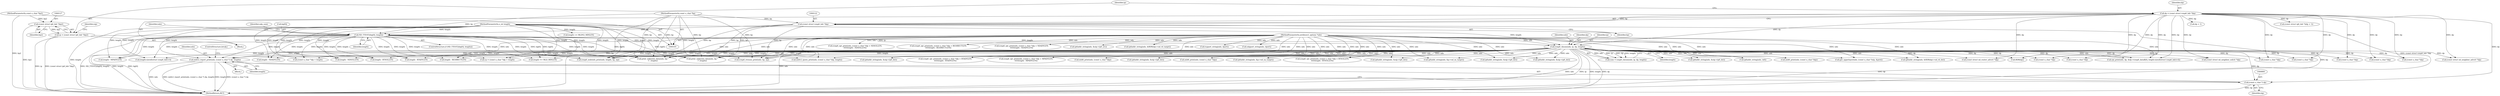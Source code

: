 digraph "0_tcpdump_67c7126062d59729cd421bb38f9594015c9907ba@pointer" {
"1000797" [label="(Call,mldv2_report_print(ndo, (const u_char *) dp, length))"];
"1000171" [label="(Call,icmp6_cksum(ndo, ip, dp, length))"];
"1000106" [label="(MethodParameterIn,netdissect_options *ndo)"];
"1000124" [label="(Call,ip = (const struct ip6_hdr *)bp2)"];
"1000126" [label="(Call,(const struct ip6_hdr *)bp2)"];
"1000109" [label="(MethodParameterIn,const u_char *bp2)"];
"1000119" [label="(Call,dp = (const struct icmp6_hdr *)bp)"];
"1000121" [label="(Call,(const struct icmp6_hdr *)bp)"];
"1000107" [label="(MethodParameterIn,const u_char *bp)"];
"1000156" [label="(Call,ND_TTEST2(bp[0], length))"];
"1000108" [label="(MethodParameterIn,u_int length)"];
"1000799" [label="(Call,(const u_char *) dp)"];
"1000780" [label="(Call,icmp6_rrenum_print(ndo, bp, ep))"];
"1000851" [label="(Call,cp = (const u_char *)dp + length)"];
"1000156" [label="(Call,ND_TTEST2(bp[0], length))"];
"1000163" [label="(Identifier,udp_sum)"];
"1000384" [label="(Call,ip6addr_string(ndo, &oip->ip6_dst))"];
"1000654" [label="(Call,ip6addr_string(ndo, &p->nd_ns_target))"];
"1000107" [label="(MethodParameterIn,const u_char *bp)"];
"1000125" [label="(Identifier,ip)"];
"1000292" [label="(Call,ip6addr_string(ndo, &oip->ip6_dst))"];
"1000717" [label="(Call,icmp6_opt_print(ndo, (const u_char *)dp + NDADVLEN,\n\t\t\t\t\tlength - NDADVLEN))"];
"1000854" [label="(Call,(const u_char *)dp)"];
"1000312" [label="(Call,ip6addr_string(ndo, &oip->ip6_src))"];
"1000882" [label="(Call,ip6addr_string(ndo, in6))"];
"1000172" [label="(Identifier,ndo)"];
"1000582" [label="(Call,(const u_char *)dp)"];
"1000587" [label="(Call,mld6_print(ndo, (const u_char *)dp))"];
"1000964" [label="(Call,rpl_print(ndo, dp, &dp->icmp6_data8[0], length-sizeof(struct icmp6_hdr)+4))"];
"1000853" [label="(Call,(const u_char *)dp + length)"];
"1000801" [label="(Identifier,dp)"];
"1000756" [label="(Call,ip6addr_string(ndo, &RDR(dp)->nd_rd_target))"];
"1000356" [label="(Call,tcpport_string(ndo, dport))"];
"1000549" [label="(Call,mld6_print(ndo, (const u_char *)dp))"];
"1000306" [label="(Call,ip6addr_string(ndo, &oip->ip6_dst))"];
"1000580" [label="(Call,mld6_print(ndo, (const u_char *)dp))"];
"1000123" [label="(Identifier,bp)"];
"1000373" [label="(Call,udpport_string(ndo, dport))"];
"1000693" [label="(Call,ip6addr_string(ndo, &p->nd_na_target))"];
"1000959" [label="(Call,length - MPADVLEN)"];
"1000599" [label="(Call,icmp6_opt_print(ndo, (const u_char *)dp + RTSOLLEN,\n\t\t\t\t\tlength - RTSOLLEN))"];
"1000973" [label="(Call,length-sizeof(struct icmp6_hdr)+4)"];
"1000681" [label="(Call,(const struct nd_neighbor_advert *)dp)"];
"1000367" [label="(Call,ip6addr_string(ndo, &oip->ip6_dst))"];
"1000131" [label="(Call,(const struct ip6_hdr *)(dp + 1))"];
"1000174" [label="(Identifier,dp)"];
"1000350" [label="(Call,ip6addr_string(ndo, &oip->ip6_dst))"];
"1000731" [label="(Call,RDR(dp))"];
"1000126" [label="(Call,(const struct ip6_hdr *)bp2)"];
"1000551" [label="(Call,(const u_char *)dp)"];
"1000797" [label="(Call,mldv2_report_print(ndo, (const u_char *) dp, length))"];
"1000566" [label="(Call,(const u_char *)dp)"];
"1000160" [label="(Identifier,length)"];
"1000119" [label="(Call,dp = (const struct icmp6_hdr *)bp)"];
"1000324" [label="(Call,get_upperlayer(ndo, (const u_char *)oip, &prot))"];
"1000157" [label="(Call,bp[0])"];
"1000589" [label="(Call,(const u_char *)dp)"];
"1000739" [label="(Call,ip6addr_string(ndo, &RDR(dp)->nd_rd_dst))"];
"1000128" [label="(Identifier,bp2)"];
"1000111" [label="(Block,)"];
"1000606" [label="(Call,length - RTSOLLEN)"];
"1000619" [label="(Call,(const struct nd_router_advert *)dp)"];
"1000130" [label="(Identifier,oip)"];
"1000798" [label="(Identifier,ndo)"];
"1000169" [label="(Call,sum = icmp6_cksum(ndo, ip, dp, length))"];
"1000642" [label="(Call,(const struct nd_neighbor_solicit *)dp)"];
"1000109" [label="(MethodParameterIn,const u_char *bp2)"];
"1000445" [label="(Call,ip6addr_string(ndo, &oip->ip6_dst))"];
"1000545" [label="(Call,length == MLD_MINLEN)"];
"1000564" [label="(Call,mldv2_query_print(ndo, (const u_char *)dp, length))"];
"1000121" [label="(Call,(const struct icmp6_hdr *)bp)"];
"1000633" [label="(Call,length - RTADVLEN)"];
"1000775" [label="(Call,length - REDIRECTLEN)"];
"1000626" [label="(Call,icmp6_opt_print(ndo, (const u_char *)dp + RTADVLEN,\n\t\t\t\t\tlength - RTADVLEN))"];
"1000120" [label="(Identifier,dp)"];
"1000799" [label="(Call,(const u_char *) dp)"];
"1000665" [label="(Call,icmp6_opt_print(ndo, (const u_char *)dp + NDSOLLEN,\n\t\t\t\t\tlength - NDSOLLEN))"];
"1000124" [label="(Call,ip = (const struct ip6_hdr *)bp2)"];
"1000197" [label="(Identifier,ndo)"];
"1000768" [label="(Call,icmp6_opt_print(ndo, (const u_char *)dp + REDIRECTLEN,\n\t\t\t\t\tlength - REDIRECTLEN))"];
"1000175" [label="(Identifier,length)"];
"1000155" [label="(ControlStructure,if (ND_TTEST2(bp[0], length)))"];
"1000803" [label="(ControlStructure,break;)"];
"1000108" [label="(MethodParameterIn,u_int length)"];
"1000724" [label="(Call,length - NDADVLEN)"];
"1000672" [label="(Call,length - NDSOLLEN)"];
"1000556" [label="(Call,length >= MLDV2_MINLEN)"];
"1000602" [label="(Call,(const u_char *)dp)"];
"1000802" [label="(Identifier,length)"];
"1000262" [label="(Block,)"];
"1000133" [label="(Call,dp + 1)"];
"1000787" [label="(Call,icmp6_nodeinfo_print(ndo, length, bp, ep))"];
"1000173" [label="(Identifier,ip)"];
"1000952" [label="(Call,icmp6_opt_print(ndo, (const u_char *)dp + MPADVLEN,\n\t\t\t\t\tlength - MPADVLEN))"];
"1001016" [label="(MethodReturn,RET)"];
"1000993" [label="(Call,print_unknown_data(ndo, bp,\"\n\t\", length))"];
"1000106" [label="(MethodParameterIn,netdissect_options *ndo)"];
"1000171" [label="(Call,icmp6_cksum(ndo, ip, dp, length))"];
"1000955" [label="(Call,(const u_char *)dp)"];
"1000405" [label="(Call,print_unknown_data(ndo, bp,\"\n\t\",length))"];
"1000797" -> "1000262"  [label="AST: "];
"1000797" -> "1000802"  [label="CFG: "];
"1000798" -> "1000797"  [label="AST: "];
"1000799" -> "1000797"  [label="AST: "];
"1000802" -> "1000797"  [label="AST: "];
"1000803" -> "1000797"  [label="CFG: "];
"1000797" -> "1001016"  [label="DDG: length"];
"1000797" -> "1001016"  [label="DDG: (const u_char *) dp"];
"1000797" -> "1001016"  [label="DDG: ndo"];
"1000797" -> "1001016"  [label="DDG: mldv2_report_print(ndo, (const u_char *) dp, length)"];
"1000171" -> "1000797"  [label="DDG: ndo"];
"1000171" -> "1000797"  [label="DDG: length"];
"1000106" -> "1000797"  [label="DDG: ndo"];
"1000799" -> "1000797"  [label="DDG: dp"];
"1000156" -> "1000797"  [label="DDG: length"];
"1000108" -> "1000797"  [label="DDG: length"];
"1000171" -> "1000169"  [label="AST: "];
"1000171" -> "1000175"  [label="CFG: "];
"1000172" -> "1000171"  [label="AST: "];
"1000173" -> "1000171"  [label="AST: "];
"1000174" -> "1000171"  [label="AST: "];
"1000175" -> "1000171"  [label="AST: "];
"1000169" -> "1000171"  [label="CFG: "];
"1000171" -> "1001016"  [label="DDG: ndo"];
"1000171" -> "1001016"  [label="DDG: ip"];
"1000171" -> "1001016"  [label="DDG: length"];
"1000171" -> "1001016"  [label="DDG: dp"];
"1000171" -> "1000169"  [label="DDG: ndo"];
"1000171" -> "1000169"  [label="DDG: ip"];
"1000171" -> "1000169"  [label="DDG: dp"];
"1000171" -> "1000169"  [label="DDG: length"];
"1000106" -> "1000171"  [label="DDG: ndo"];
"1000124" -> "1000171"  [label="DDG: ip"];
"1000119" -> "1000171"  [label="DDG: dp"];
"1000156" -> "1000171"  [label="DDG: length"];
"1000108" -> "1000171"  [label="DDG: length"];
"1000171" -> "1000292"  [label="DDG: ndo"];
"1000171" -> "1000306"  [label="DDG: ndo"];
"1000171" -> "1000324"  [label="DDG: ndo"];
"1000171" -> "1000350"  [label="DDG: ndo"];
"1000171" -> "1000367"  [label="DDG: ndo"];
"1000171" -> "1000384"  [label="DDG: ndo"];
"1000171" -> "1000405"  [label="DDG: ndo"];
"1000171" -> "1000405"  [label="DDG: length"];
"1000171" -> "1000445"  [label="DDG: ndo"];
"1000171" -> "1000545"  [label="DDG: length"];
"1000171" -> "1000549"  [label="DDG: ndo"];
"1000171" -> "1000551"  [label="DDG: dp"];
"1000171" -> "1000564"  [label="DDG: ndo"];
"1000171" -> "1000566"  [label="DDG: dp"];
"1000171" -> "1000580"  [label="DDG: ndo"];
"1000171" -> "1000582"  [label="DDG: dp"];
"1000171" -> "1000587"  [label="DDG: ndo"];
"1000171" -> "1000589"  [label="DDG: dp"];
"1000171" -> "1000599"  [label="DDG: ndo"];
"1000171" -> "1000602"  [label="DDG: dp"];
"1000171" -> "1000606"  [label="DDG: length"];
"1000171" -> "1000619"  [label="DDG: dp"];
"1000171" -> "1000626"  [label="DDG: ndo"];
"1000171" -> "1000633"  [label="DDG: length"];
"1000171" -> "1000642"  [label="DDG: dp"];
"1000171" -> "1000654"  [label="DDG: ndo"];
"1000171" -> "1000672"  [label="DDG: length"];
"1000171" -> "1000681"  [label="DDG: dp"];
"1000171" -> "1000693"  [label="DDG: ndo"];
"1000171" -> "1000724"  [label="DDG: length"];
"1000171" -> "1000731"  [label="DDG: dp"];
"1000171" -> "1000739"  [label="DDG: ndo"];
"1000171" -> "1000775"  [label="DDG: length"];
"1000171" -> "1000780"  [label="DDG: ndo"];
"1000171" -> "1000787"  [label="DDG: ndo"];
"1000171" -> "1000787"  [label="DDG: length"];
"1000171" -> "1000799"  [label="DDG: dp"];
"1000171" -> "1000851"  [label="DDG: length"];
"1000171" -> "1000854"  [label="DDG: dp"];
"1000171" -> "1000853"  [label="DDG: length"];
"1000171" -> "1000882"  [label="DDG: ndo"];
"1000171" -> "1000952"  [label="DDG: ndo"];
"1000171" -> "1000955"  [label="DDG: dp"];
"1000171" -> "1000959"  [label="DDG: length"];
"1000171" -> "1000964"  [label="DDG: ndo"];
"1000171" -> "1000964"  [label="DDG: dp"];
"1000171" -> "1000973"  [label="DDG: length"];
"1000171" -> "1000993"  [label="DDG: ndo"];
"1000171" -> "1000993"  [label="DDG: length"];
"1000106" -> "1000105"  [label="AST: "];
"1000106" -> "1001016"  [label="DDG: ndo"];
"1000106" -> "1000292"  [label="DDG: ndo"];
"1000106" -> "1000306"  [label="DDG: ndo"];
"1000106" -> "1000312"  [label="DDG: ndo"];
"1000106" -> "1000324"  [label="DDG: ndo"];
"1000106" -> "1000350"  [label="DDG: ndo"];
"1000106" -> "1000356"  [label="DDG: ndo"];
"1000106" -> "1000367"  [label="DDG: ndo"];
"1000106" -> "1000373"  [label="DDG: ndo"];
"1000106" -> "1000384"  [label="DDG: ndo"];
"1000106" -> "1000405"  [label="DDG: ndo"];
"1000106" -> "1000445"  [label="DDG: ndo"];
"1000106" -> "1000549"  [label="DDG: ndo"];
"1000106" -> "1000564"  [label="DDG: ndo"];
"1000106" -> "1000580"  [label="DDG: ndo"];
"1000106" -> "1000587"  [label="DDG: ndo"];
"1000106" -> "1000599"  [label="DDG: ndo"];
"1000106" -> "1000626"  [label="DDG: ndo"];
"1000106" -> "1000654"  [label="DDG: ndo"];
"1000106" -> "1000665"  [label="DDG: ndo"];
"1000106" -> "1000693"  [label="DDG: ndo"];
"1000106" -> "1000717"  [label="DDG: ndo"];
"1000106" -> "1000739"  [label="DDG: ndo"];
"1000106" -> "1000756"  [label="DDG: ndo"];
"1000106" -> "1000768"  [label="DDG: ndo"];
"1000106" -> "1000780"  [label="DDG: ndo"];
"1000106" -> "1000787"  [label="DDG: ndo"];
"1000106" -> "1000882"  [label="DDG: ndo"];
"1000106" -> "1000952"  [label="DDG: ndo"];
"1000106" -> "1000964"  [label="DDG: ndo"];
"1000106" -> "1000993"  [label="DDG: ndo"];
"1000124" -> "1000111"  [label="AST: "];
"1000124" -> "1000126"  [label="CFG: "];
"1000125" -> "1000124"  [label="AST: "];
"1000126" -> "1000124"  [label="AST: "];
"1000130" -> "1000124"  [label="CFG: "];
"1000124" -> "1001016"  [label="DDG: (const struct ip6_hdr *)bp2"];
"1000124" -> "1001016"  [label="DDG: ip"];
"1000126" -> "1000124"  [label="DDG: bp2"];
"1000126" -> "1000128"  [label="CFG: "];
"1000127" -> "1000126"  [label="AST: "];
"1000128" -> "1000126"  [label="AST: "];
"1000126" -> "1001016"  [label="DDG: bp2"];
"1000109" -> "1000126"  [label="DDG: bp2"];
"1000109" -> "1000105"  [label="AST: "];
"1000109" -> "1001016"  [label="DDG: bp2"];
"1000119" -> "1000111"  [label="AST: "];
"1000119" -> "1000121"  [label="CFG: "];
"1000120" -> "1000119"  [label="AST: "];
"1000121" -> "1000119"  [label="AST: "];
"1000125" -> "1000119"  [label="CFG: "];
"1000119" -> "1001016"  [label="DDG: (const struct icmp6_hdr *)bp"];
"1000121" -> "1000119"  [label="DDG: bp"];
"1000119" -> "1000131"  [label="DDG: dp"];
"1000119" -> "1000133"  [label="DDG: dp"];
"1000119" -> "1000551"  [label="DDG: dp"];
"1000119" -> "1000566"  [label="DDG: dp"];
"1000119" -> "1000582"  [label="DDG: dp"];
"1000119" -> "1000589"  [label="DDG: dp"];
"1000119" -> "1000602"  [label="DDG: dp"];
"1000119" -> "1000619"  [label="DDG: dp"];
"1000119" -> "1000642"  [label="DDG: dp"];
"1000119" -> "1000681"  [label="DDG: dp"];
"1000119" -> "1000731"  [label="DDG: dp"];
"1000119" -> "1000799"  [label="DDG: dp"];
"1000119" -> "1000854"  [label="DDG: dp"];
"1000119" -> "1000955"  [label="DDG: dp"];
"1000119" -> "1000964"  [label="DDG: dp"];
"1000121" -> "1000123"  [label="CFG: "];
"1000122" -> "1000121"  [label="AST: "];
"1000123" -> "1000121"  [label="AST: "];
"1000121" -> "1001016"  [label="DDG: bp"];
"1000107" -> "1000121"  [label="DDG: bp"];
"1000121" -> "1000156"  [label="DDG: bp"];
"1000121" -> "1000405"  [label="DDG: bp"];
"1000121" -> "1000780"  [label="DDG: bp"];
"1000121" -> "1000787"  [label="DDG: bp"];
"1000121" -> "1000993"  [label="DDG: bp"];
"1000107" -> "1000105"  [label="AST: "];
"1000107" -> "1001016"  [label="DDG: bp"];
"1000107" -> "1000156"  [label="DDG: bp"];
"1000107" -> "1000405"  [label="DDG: bp"];
"1000107" -> "1000780"  [label="DDG: bp"];
"1000107" -> "1000787"  [label="DDG: bp"];
"1000107" -> "1000993"  [label="DDG: bp"];
"1000156" -> "1000155"  [label="AST: "];
"1000156" -> "1000160"  [label="CFG: "];
"1000157" -> "1000156"  [label="AST: "];
"1000160" -> "1000156"  [label="AST: "];
"1000163" -> "1000156"  [label="CFG: "];
"1000197" -> "1000156"  [label="CFG: "];
"1000156" -> "1001016"  [label="DDG: bp[0]"];
"1000156" -> "1001016"  [label="DDG: length"];
"1000156" -> "1001016"  [label="DDG: ND_TTEST2(bp[0], length)"];
"1000108" -> "1000156"  [label="DDG: length"];
"1000156" -> "1000405"  [label="DDG: bp[0]"];
"1000156" -> "1000405"  [label="DDG: length"];
"1000156" -> "1000545"  [label="DDG: length"];
"1000156" -> "1000606"  [label="DDG: length"];
"1000156" -> "1000633"  [label="DDG: length"];
"1000156" -> "1000672"  [label="DDG: length"];
"1000156" -> "1000724"  [label="DDG: length"];
"1000156" -> "1000775"  [label="DDG: length"];
"1000156" -> "1000780"  [label="DDG: bp[0]"];
"1000156" -> "1000787"  [label="DDG: length"];
"1000156" -> "1000787"  [label="DDG: bp[0]"];
"1000156" -> "1000851"  [label="DDG: length"];
"1000156" -> "1000853"  [label="DDG: length"];
"1000156" -> "1000959"  [label="DDG: length"];
"1000156" -> "1000973"  [label="DDG: length"];
"1000156" -> "1000993"  [label="DDG: bp[0]"];
"1000156" -> "1000993"  [label="DDG: length"];
"1000108" -> "1000105"  [label="AST: "];
"1000108" -> "1001016"  [label="DDG: length"];
"1000108" -> "1000405"  [label="DDG: length"];
"1000108" -> "1000545"  [label="DDG: length"];
"1000108" -> "1000556"  [label="DDG: length"];
"1000108" -> "1000564"  [label="DDG: length"];
"1000108" -> "1000606"  [label="DDG: length"];
"1000108" -> "1000633"  [label="DDG: length"];
"1000108" -> "1000672"  [label="DDG: length"];
"1000108" -> "1000724"  [label="DDG: length"];
"1000108" -> "1000775"  [label="DDG: length"];
"1000108" -> "1000787"  [label="DDG: length"];
"1000108" -> "1000851"  [label="DDG: length"];
"1000108" -> "1000853"  [label="DDG: length"];
"1000108" -> "1000959"  [label="DDG: length"];
"1000108" -> "1000973"  [label="DDG: length"];
"1000108" -> "1000993"  [label="DDG: length"];
"1000799" -> "1000801"  [label="CFG: "];
"1000800" -> "1000799"  [label="AST: "];
"1000801" -> "1000799"  [label="AST: "];
"1000802" -> "1000799"  [label="CFG: "];
"1000799" -> "1001016"  [label="DDG: dp"];
}
